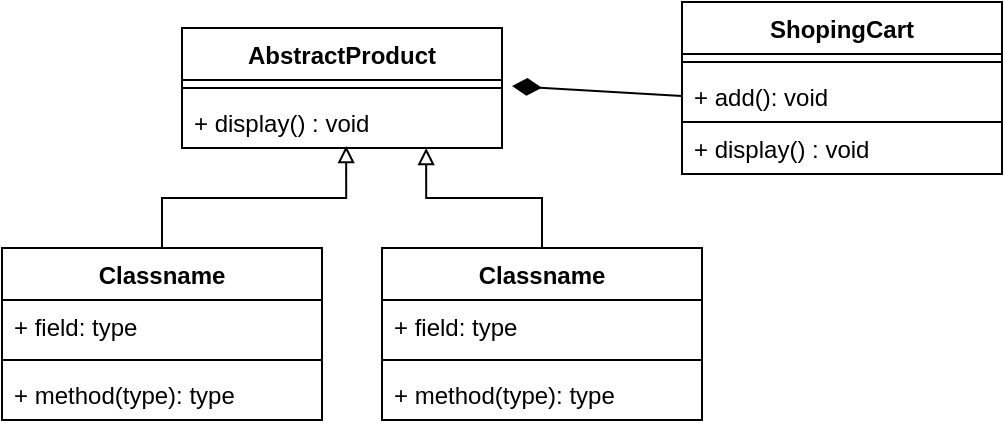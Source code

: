 <mxfile version="21.8.1" type="github">
  <diagram name="第 1 页" id="eBx3h2gKj6_HCztuXan-">
    <mxGraphModel dx="1291" dy="741" grid="1" gridSize="10" guides="1" tooltips="1" connect="1" arrows="1" fold="1" page="1" pageScale="1" pageWidth="827" pageHeight="1169" math="0" shadow="0">
      <root>
        <mxCell id="0" />
        <mxCell id="1" parent="0" />
        <mxCell id="T60nF198d9R95vfIhOnv-1" value="ShopingCart" style="swimlane;fontStyle=1;align=center;verticalAlign=top;childLayout=stackLayout;horizontal=1;startSize=26;horizontalStack=0;resizeParent=1;resizeParentMax=0;resizeLast=0;collapsible=1;marginBottom=0;whiteSpace=wrap;html=1;strokeColor=default;" vertex="1" parent="1">
          <mxGeometry x="320" y="127" width="160" height="86" as="geometry" />
        </mxCell>
        <mxCell id="T60nF198d9R95vfIhOnv-3" value="" style="line;strokeWidth=1;fillColor=none;align=left;verticalAlign=middle;spacingTop=-1;spacingLeft=3;spacingRight=3;rotatable=0;labelPosition=right;points=[];portConstraint=eastwest;strokeColor=inherit;" vertex="1" parent="T60nF198d9R95vfIhOnv-1">
          <mxGeometry y="26" width="160" height="8" as="geometry" />
        </mxCell>
        <mxCell id="T60nF198d9R95vfIhOnv-4" value="+ add(): void" style="text;strokeColor=none;fillColor=none;align=left;verticalAlign=top;spacingLeft=4;spacingRight=4;overflow=hidden;rotatable=0;points=[[0,0.5],[1,0.5]];portConstraint=eastwest;whiteSpace=wrap;html=1;" vertex="1" parent="T60nF198d9R95vfIhOnv-1">
          <mxGeometry y="34" width="160" height="26" as="geometry" />
        </mxCell>
        <mxCell id="T60nF198d9R95vfIhOnv-18" value="+ display() : void" style="text;strokeColor=default;fillColor=none;align=left;verticalAlign=top;spacingLeft=4;spacingRight=4;overflow=hidden;rotatable=0;points=[[0,0.5],[1,0.5]];portConstraint=eastwest;whiteSpace=wrap;html=1;" vertex="1" parent="T60nF198d9R95vfIhOnv-1">
          <mxGeometry y="60" width="160" height="26" as="geometry" />
        </mxCell>
        <mxCell id="T60nF198d9R95vfIhOnv-5" value="Classname" style="swimlane;fontStyle=1;align=center;verticalAlign=top;childLayout=stackLayout;horizontal=1;startSize=26;horizontalStack=0;resizeParent=1;resizeParentMax=0;resizeLast=0;collapsible=1;marginBottom=0;whiteSpace=wrap;html=1;" vertex="1" parent="1">
          <mxGeometry x="-20" y="250" width="160" height="86" as="geometry" />
        </mxCell>
        <mxCell id="T60nF198d9R95vfIhOnv-6" value="+ field: type" style="text;strokeColor=none;fillColor=none;align=left;verticalAlign=top;spacingLeft=4;spacingRight=4;overflow=hidden;rotatable=0;points=[[0,0.5],[1,0.5]];portConstraint=eastwest;whiteSpace=wrap;html=1;" vertex="1" parent="T60nF198d9R95vfIhOnv-5">
          <mxGeometry y="26" width="160" height="26" as="geometry" />
        </mxCell>
        <mxCell id="T60nF198d9R95vfIhOnv-7" value="" style="line;strokeWidth=1;fillColor=none;align=left;verticalAlign=middle;spacingTop=-1;spacingLeft=3;spacingRight=3;rotatable=0;labelPosition=right;points=[];portConstraint=eastwest;strokeColor=inherit;" vertex="1" parent="T60nF198d9R95vfIhOnv-5">
          <mxGeometry y="52" width="160" height="8" as="geometry" />
        </mxCell>
        <mxCell id="T60nF198d9R95vfIhOnv-8" value="+ method(type): type" style="text;strokeColor=none;fillColor=none;align=left;verticalAlign=top;spacingLeft=4;spacingRight=4;overflow=hidden;rotatable=0;points=[[0,0.5],[1,0.5]];portConstraint=eastwest;whiteSpace=wrap;html=1;" vertex="1" parent="T60nF198d9R95vfIhOnv-5">
          <mxGeometry y="60" width="160" height="26" as="geometry" />
        </mxCell>
        <mxCell id="T60nF198d9R95vfIhOnv-9" value="AbstractProduct" style="swimlane;fontStyle=1;align=center;verticalAlign=top;childLayout=stackLayout;horizontal=1;startSize=26;horizontalStack=0;resizeParent=1;resizeParentMax=0;resizeLast=0;collapsible=1;marginBottom=0;whiteSpace=wrap;html=1;" vertex="1" parent="1">
          <mxGeometry x="70" y="140" width="160" height="60" as="geometry" />
        </mxCell>
        <mxCell id="T60nF198d9R95vfIhOnv-11" value="" style="line;strokeWidth=1;fillColor=none;align=left;verticalAlign=middle;spacingTop=-1;spacingLeft=3;spacingRight=3;rotatable=0;labelPosition=right;points=[];portConstraint=eastwest;strokeColor=inherit;" vertex="1" parent="T60nF198d9R95vfIhOnv-9">
          <mxGeometry y="26" width="160" height="8" as="geometry" />
        </mxCell>
        <mxCell id="T60nF198d9R95vfIhOnv-12" value="+ display() : void" style="text;strokeColor=none;fillColor=none;align=left;verticalAlign=top;spacingLeft=4;spacingRight=4;overflow=hidden;rotatable=0;points=[[0,0.5],[1,0.5]];portConstraint=eastwest;whiteSpace=wrap;html=1;" vertex="1" parent="T60nF198d9R95vfIhOnv-9">
          <mxGeometry y="34" width="160" height="26" as="geometry" />
        </mxCell>
        <mxCell id="T60nF198d9R95vfIhOnv-13" value="Classname" style="swimlane;fontStyle=1;align=center;verticalAlign=top;childLayout=stackLayout;horizontal=1;startSize=26;horizontalStack=0;resizeParent=1;resizeParentMax=0;resizeLast=0;collapsible=1;marginBottom=0;whiteSpace=wrap;html=1;" vertex="1" parent="1">
          <mxGeometry x="170" y="250" width="160" height="86" as="geometry" />
        </mxCell>
        <mxCell id="T60nF198d9R95vfIhOnv-14" value="+ field: type" style="text;strokeColor=none;fillColor=none;align=left;verticalAlign=top;spacingLeft=4;spacingRight=4;overflow=hidden;rotatable=0;points=[[0,0.5],[1,0.5]];portConstraint=eastwest;whiteSpace=wrap;html=1;" vertex="1" parent="T60nF198d9R95vfIhOnv-13">
          <mxGeometry y="26" width="160" height="26" as="geometry" />
        </mxCell>
        <mxCell id="T60nF198d9R95vfIhOnv-15" value="" style="line;strokeWidth=1;fillColor=none;align=left;verticalAlign=middle;spacingTop=-1;spacingLeft=3;spacingRight=3;rotatable=0;labelPosition=right;points=[];portConstraint=eastwest;strokeColor=inherit;" vertex="1" parent="T60nF198d9R95vfIhOnv-13">
          <mxGeometry y="52" width="160" height="8" as="geometry" />
        </mxCell>
        <mxCell id="T60nF198d9R95vfIhOnv-16" value="+ method(type): type" style="text;strokeColor=none;fillColor=none;align=left;verticalAlign=top;spacingLeft=4;spacingRight=4;overflow=hidden;rotatable=0;points=[[0,0.5],[1,0.5]];portConstraint=eastwest;whiteSpace=wrap;html=1;" vertex="1" parent="T60nF198d9R95vfIhOnv-13">
          <mxGeometry y="60" width="160" height="26" as="geometry" />
        </mxCell>
        <mxCell id="T60nF198d9R95vfIhOnv-19" style="edgeStyle=orthogonalEdgeStyle;rounded=0;orthogonalLoop=1;jettySize=auto;html=1;exitX=0.5;exitY=0;exitDx=0;exitDy=0;entryX=0.513;entryY=0.962;entryDx=0;entryDy=0;entryPerimeter=0;endArrow=block;endFill=0;" edge="1" parent="1" source="T60nF198d9R95vfIhOnv-5" target="T60nF198d9R95vfIhOnv-12">
          <mxGeometry relative="1" as="geometry" />
        </mxCell>
        <mxCell id="T60nF198d9R95vfIhOnv-20" style="edgeStyle=orthogonalEdgeStyle;rounded=0;orthogonalLoop=1;jettySize=auto;html=1;exitX=0.5;exitY=0;exitDx=0;exitDy=0;entryX=0.763;entryY=1;entryDx=0;entryDy=0;entryPerimeter=0;endArrow=block;endFill=0;" edge="1" parent="1" source="T60nF198d9R95vfIhOnv-13" target="T60nF198d9R95vfIhOnv-12">
          <mxGeometry relative="1" as="geometry" />
        </mxCell>
        <mxCell id="T60nF198d9R95vfIhOnv-21" value="" style="endArrow=diamondThin;html=1;rounded=0;exitX=0;exitY=0.5;exitDx=0;exitDy=0;endFill=1;endSize=12;" edge="1" parent="1" source="T60nF198d9R95vfIhOnv-4">
          <mxGeometry width="50" height="50" relative="1" as="geometry">
            <mxPoint x="220" y="410" as="sourcePoint" />
            <mxPoint x="235" y="169" as="targetPoint" />
          </mxGeometry>
        </mxCell>
      </root>
    </mxGraphModel>
  </diagram>
</mxfile>

